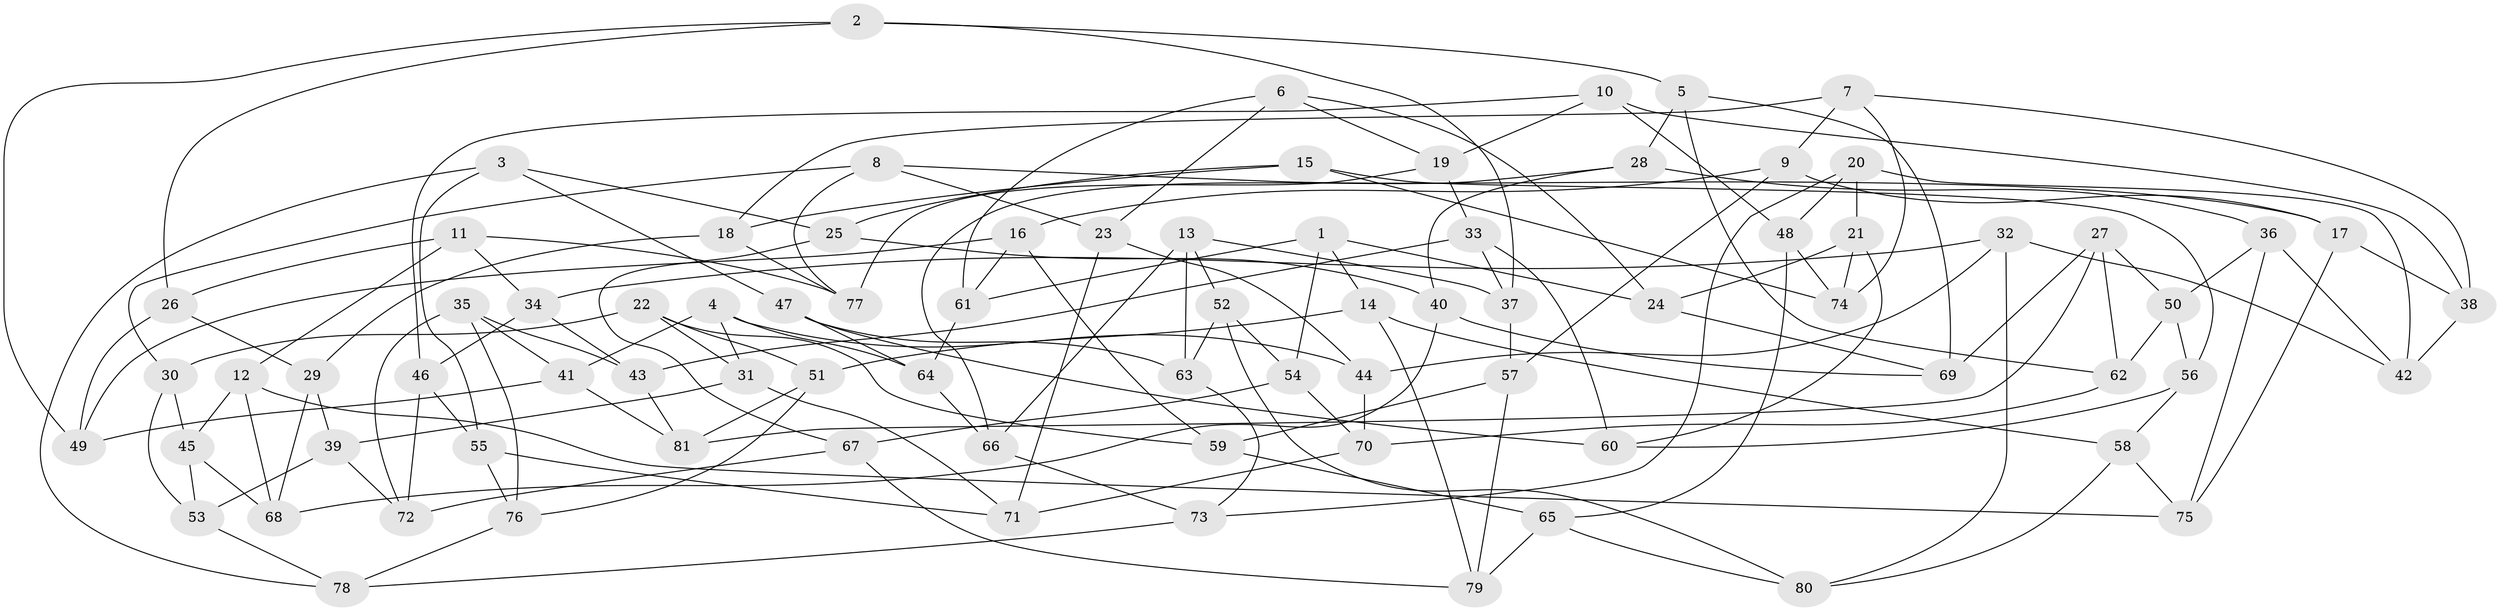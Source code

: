 // Generated by graph-tools (version 1.1) at 2025/11/02/27/25 16:11:43]
// undirected, 81 vertices, 162 edges
graph export_dot {
graph [start="1"]
  node [color=gray90,style=filled];
  1;
  2;
  3;
  4;
  5;
  6;
  7;
  8;
  9;
  10;
  11;
  12;
  13;
  14;
  15;
  16;
  17;
  18;
  19;
  20;
  21;
  22;
  23;
  24;
  25;
  26;
  27;
  28;
  29;
  30;
  31;
  32;
  33;
  34;
  35;
  36;
  37;
  38;
  39;
  40;
  41;
  42;
  43;
  44;
  45;
  46;
  47;
  48;
  49;
  50;
  51;
  52;
  53;
  54;
  55;
  56;
  57;
  58;
  59;
  60;
  61;
  62;
  63;
  64;
  65;
  66;
  67;
  68;
  69;
  70;
  71;
  72;
  73;
  74;
  75;
  76;
  77;
  78;
  79;
  80;
  81;
  1 -- 54;
  1 -- 61;
  1 -- 14;
  1 -- 24;
  2 -- 37;
  2 -- 49;
  2 -- 5;
  2 -- 26;
  3 -- 25;
  3 -- 55;
  3 -- 47;
  3 -- 78;
  4 -- 44;
  4 -- 41;
  4 -- 31;
  4 -- 64;
  5 -- 62;
  5 -- 69;
  5 -- 28;
  6 -- 61;
  6 -- 24;
  6 -- 19;
  6 -- 23;
  7 -- 18;
  7 -- 9;
  7 -- 38;
  7 -- 74;
  8 -- 30;
  8 -- 17;
  8 -- 23;
  8 -- 77;
  9 -- 17;
  9 -- 16;
  9 -- 57;
  10 -- 19;
  10 -- 46;
  10 -- 38;
  10 -- 48;
  11 -- 12;
  11 -- 34;
  11 -- 26;
  11 -- 77;
  12 -- 68;
  12 -- 45;
  12 -- 75;
  13 -- 37;
  13 -- 63;
  13 -- 52;
  13 -- 66;
  14 -- 58;
  14 -- 51;
  14 -- 79;
  15 -- 74;
  15 -- 56;
  15 -- 25;
  15 -- 18;
  16 -- 59;
  16 -- 49;
  16 -- 61;
  17 -- 38;
  17 -- 75;
  18 -- 29;
  18 -- 77;
  19 -- 33;
  19 -- 77;
  20 -- 21;
  20 -- 73;
  20 -- 42;
  20 -- 48;
  21 -- 24;
  21 -- 74;
  21 -- 60;
  22 -- 31;
  22 -- 59;
  22 -- 30;
  22 -- 51;
  23 -- 71;
  23 -- 44;
  24 -- 69;
  25 -- 40;
  25 -- 67;
  26 -- 29;
  26 -- 49;
  27 -- 81;
  27 -- 50;
  27 -- 62;
  27 -- 69;
  28 -- 40;
  28 -- 36;
  28 -- 66;
  29 -- 68;
  29 -- 39;
  30 -- 53;
  30 -- 45;
  31 -- 39;
  31 -- 71;
  32 -- 34;
  32 -- 80;
  32 -- 44;
  32 -- 42;
  33 -- 37;
  33 -- 43;
  33 -- 60;
  34 -- 43;
  34 -- 46;
  35 -- 76;
  35 -- 41;
  35 -- 72;
  35 -- 43;
  36 -- 50;
  36 -- 75;
  36 -- 42;
  37 -- 57;
  38 -- 42;
  39 -- 72;
  39 -- 53;
  40 -- 68;
  40 -- 69;
  41 -- 49;
  41 -- 81;
  43 -- 81;
  44 -- 70;
  45 -- 53;
  45 -- 68;
  46 -- 55;
  46 -- 72;
  47 -- 63;
  47 -- 60;
  47 -- 64;
  48 -- 65;
  48 -- 74;
  50 -- 62;
  50 -- 56;
  51 -- 81;
  51 -- 76;
  52 -- 80;
  52 -- 54;
  52 -- 63;
  53 -- 78;
  54 -- 70;
  54 -- 67;
  55 -- 76;
  55 -- 71;
  56 -- 60;
  56 -- 58;
  57 -- 59;
  57 -- 79;
  58 -- 80;
  58 -- 75;
  59 -- 65;
  61 -- 64;
  62 -- 70;
  63 -- 73;
  64 -- 66;
  65 -- 80;
  65 -- 79;
  66 -- 73;
  67 -- 72;
  67 -- 79;
  70 -- 71;
  73 -- 78;
  76 -- 78;
}
